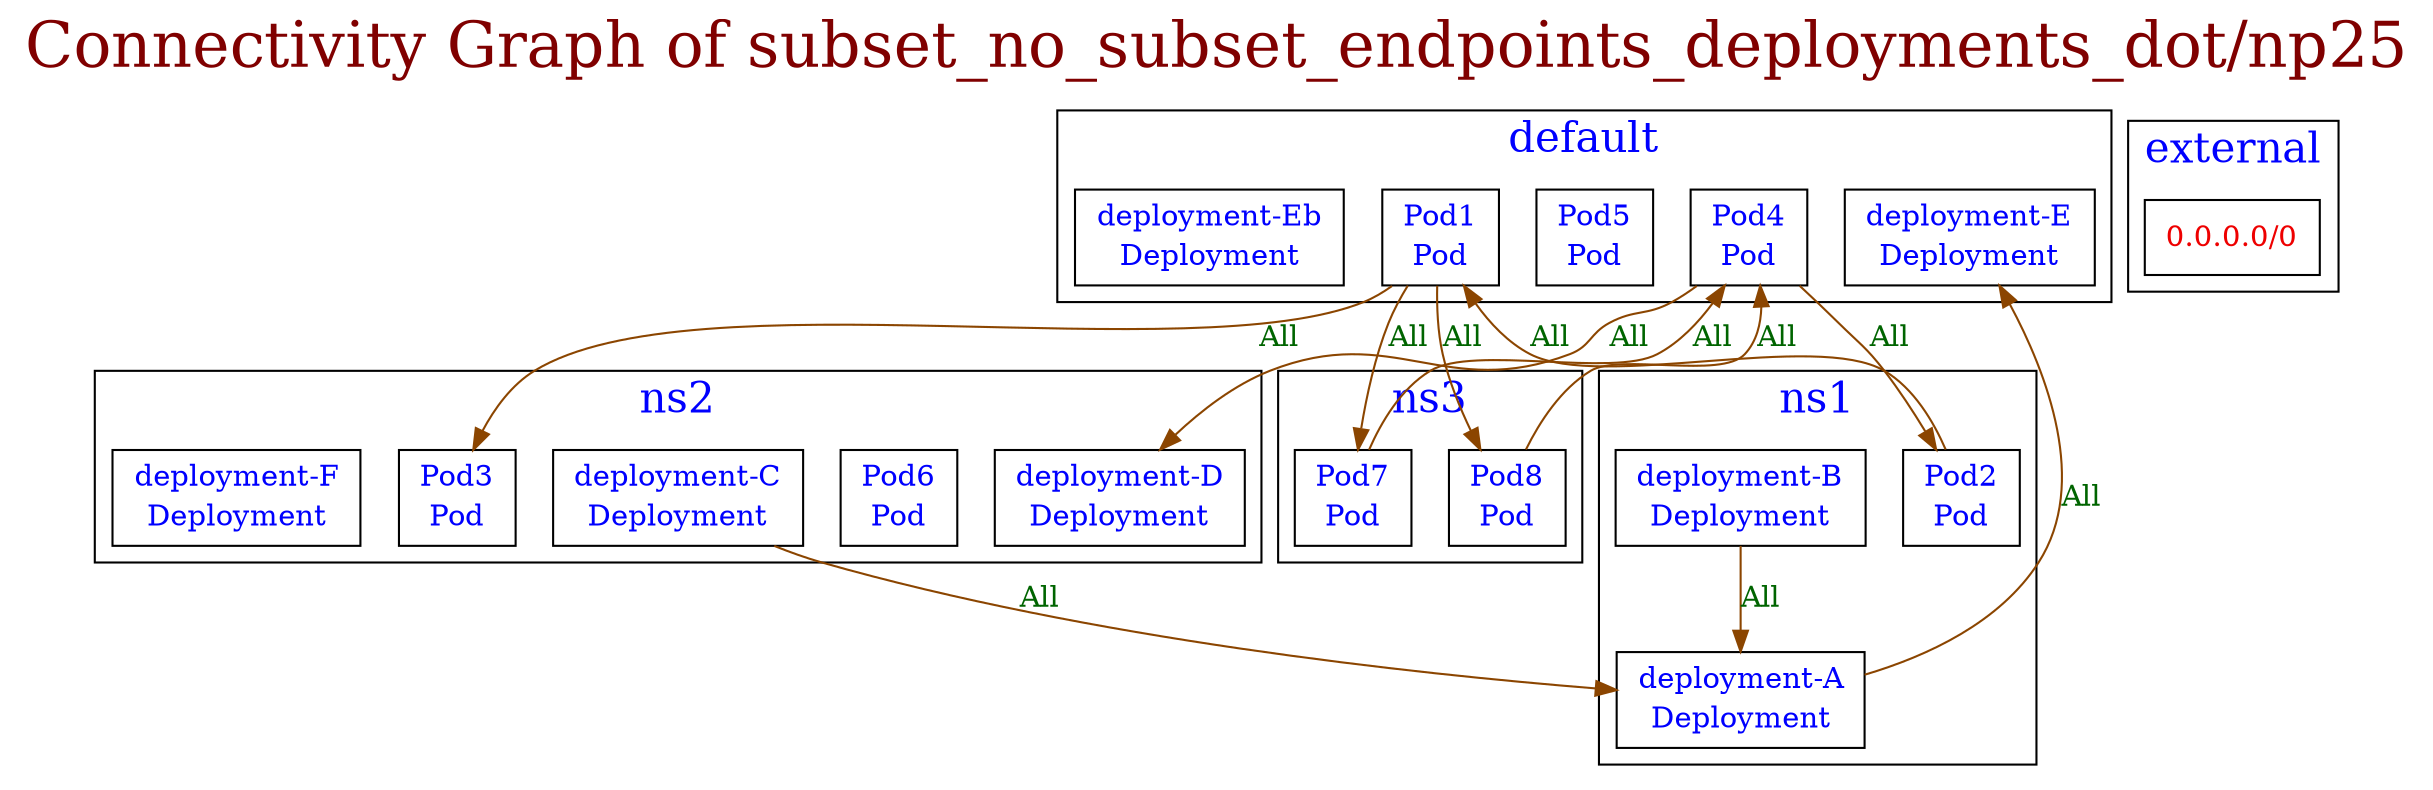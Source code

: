 // The Connectivity Graph of subset_no_subset_endpoints_deployments_dot/np25
digraph {
	label="Connectivity Graph of subset_no_subset_endpoints_deployments_dot/np25"	labelloc = "t"
	fontsize=30
	fontcolor=webmaroon
subgraph cluster_default_namespace{
	label="default"
	fontsize=20
	fontcolor=blue
	"default/Pod1(Pod)" [label=<<table border="0" cellspacing="0"><tr><td>Pod1</td></tr><tr><td>Pod</td></tr></table>> shape=box fontcolor=blue]
	"default/Pod4(Pod)" [label=<<table border="0" cellspacing="0"><tr><td>Pod4</td></tr><tr><td>Pod</td></tr></table>> shape=box fontcolor=blue]
	"default/Pod5(Pod)" [label=<<table border="0" cellspacing="0"><tr><td>Pod5</td></tr><tr><td>Pod</td></tr></table>> shape=box fontcolor=blue]
	"default/deployment-E(Deployment)" [label=<<table border="0" cellspacing="0"><tr><td>deployment-E</td></tr><tr><td>Deployment</td></tr></table>> shape=box fontcolor=blue]
	"default/deployment-Eb(Deployment)" [label=<<table border="0" cellspacing="0"><tr><td>deployment-Eb</td></tr><tr><td>Deployment</td></tr></table>> shape=box fontcolor=blue]
}
subgraph cluster_external_namespace{
	label="external"
	fontsize=20
	fontcolor=blue
	"0.0.0.0/0" [label=<<table border="0" cellspacing="0"><tr><td>0.0.0.0/0</td></tr></table>> shape=box fontcolor=red2]
}
subgraph cluster_ns1_namespace{
	label="ns1"
	fontsize=20
	fontcolor=blue
	"ns1/Pod2(Pod)" [label=<<table border="0" cellspacing="0"><tr><td>Pod2</td></tr><tr><td>Pod</td></tr></table>> shape=box fontcolor=blue]
	"ns1/deployment-A(Deployment)" [label=<<table border="0" cellspacing="0"><tr><td>deployment-A</td></tr><tr><td>Deployment</td></tr></table>> shape=box fontcolor=blue]
	"ns1/deployment-B(Deployment)" [label=<<table border="0" cellspacing="0"><tr><td>deployment-B</td></tr><tr><td>Deployment</td></tr></table>> shape=box fontcolor=blue]
}
subgraph cluster_ns2_namespace{
	label="ns2"
	fontsize=20
	fontcolor=blue
	"ns2/Pod3(Pod)" [label=<<table border="0" cellspacing="0"><tr><td>Pod3</td></tr><tr><td>Pod</td></tr></table>> shape=box fontcolor=blue]
	"ns2/Pod6(Pod)" [label=<<table border="0" cellspacing="0"><tr><td>Pod6</td></tr><tr><td>Pod</td></tr></table>> shape=box fontcolor=blue]
	"ns2/deployment-C(Deployment)" [label=<<table border="0" cellspacing="0"><tr><td>deployment-C</td></tr><tr><td>Deployment</td></tr></table>> shape=box fontcolor=blue]
	"ns2/deployment-D(Deployment)" [label=<<table border="0" cellspacing="0"><tr><td>deployment-D</td></tr><tr><td>Deployment</td></tr></table>> shape=box fontcolor=blue]
	"ns2/deployment-F(Deployment)" [label=<<table border="0" cellspacing="0"><tr><td>deployment-F</td></tr><tr><td>Deployment</td></tr></table>> shape=box fontcolor=blue]
}
subgraph cluster_ns3_namespace{
	label="ns3"
	fontsize=20
	fontcolor=blue
	"ns3/Pod7(Pod)" [label=<<table border="0" cellspacing="0"><tr><td>Pod7</td></tr><tr><td>Pod</td></tr></table>> shape=box fontcolor=blue]
	"ns3/Pod8(Pod)" [label=<<table border="0" cellspacing="0"><tr><td>Pod8</td></tr><tr><td>Pod</td></tr></table>> shape=box fontcolor=blue]
}
	"default/Pod1(Pod)" -> "ns2/Pod3(Pod)"[label="All" color=darkorange4 fontcolor=darkgreen dir=both arrowhead=normal arrowtail=none]
	"default/Pod1(Pod)" -> "ns3/Pod7(Pod)"[label="All" color=darkorange4 fontcolor=darkgreen dir=both arrowhead=normal arrowtail=none]
	"default/Pod1(Pod)" -> "ns3/Pod8(Pod)"[label="All" color=darkorange4 fontcolor=darkgreen dir=both arrowhead=normal arrowtail=none]
	"default/Pod4(Pod)" -> "ns1/Pod2(Pod)"[label="All" color=darkorange4 fontcolor=darkgreen dir=both arrowhead=normal arrowtail=none]
	"default/Pod4(Pod)" -> "ns2/deployment-D(Deployment)"[label="All" color=darkorange4 fontcolor=darkgreen dir=both arrowhead=normal arrowtail=none]
	"ns1/Pod2(Pod)" -> "default/Pod1(Pod)"[label="All" color=darkorange4 fontcolor=darkgreen dir=both arrowhead=normal arrowtail=none]
	"ns1/deployment-A(Deployment)" -> "default/deployment-E(Deployment)"[label="All" color=darkorange4 fontcolor=darkgreen dir=both arrowhead=normal arrowtail=none]
	"ns1/deployment-B(Deployment)" -> "ns1/deployment-A(Deployment)"[label="All" color=darkorange4 fontcolor=darkgreen dir=both arrowhead=normal arrowtail=none]
	"ns2/deployment-C(Deployment)" -> "ns1/deployment-A(Deployment)"[label="All" color=darkorange4 fontcolor=darkgreen dir=both arrowhead=normal arrowtail=none]
	"ns3/Pod7(Pod)" -> "default/Pod4(Pod)"[label="All" color=darkorange4 fontcolor=darkgreen dir=both arrowhead=normal arrowtail=none]
	"ns3/Pod8(Pod)" -> "default/Pod4(Pod)"[label="All" color=darkorange4 fontcolor=darkgreen dir=both arrowhead=normal arrowtail=none]
}
